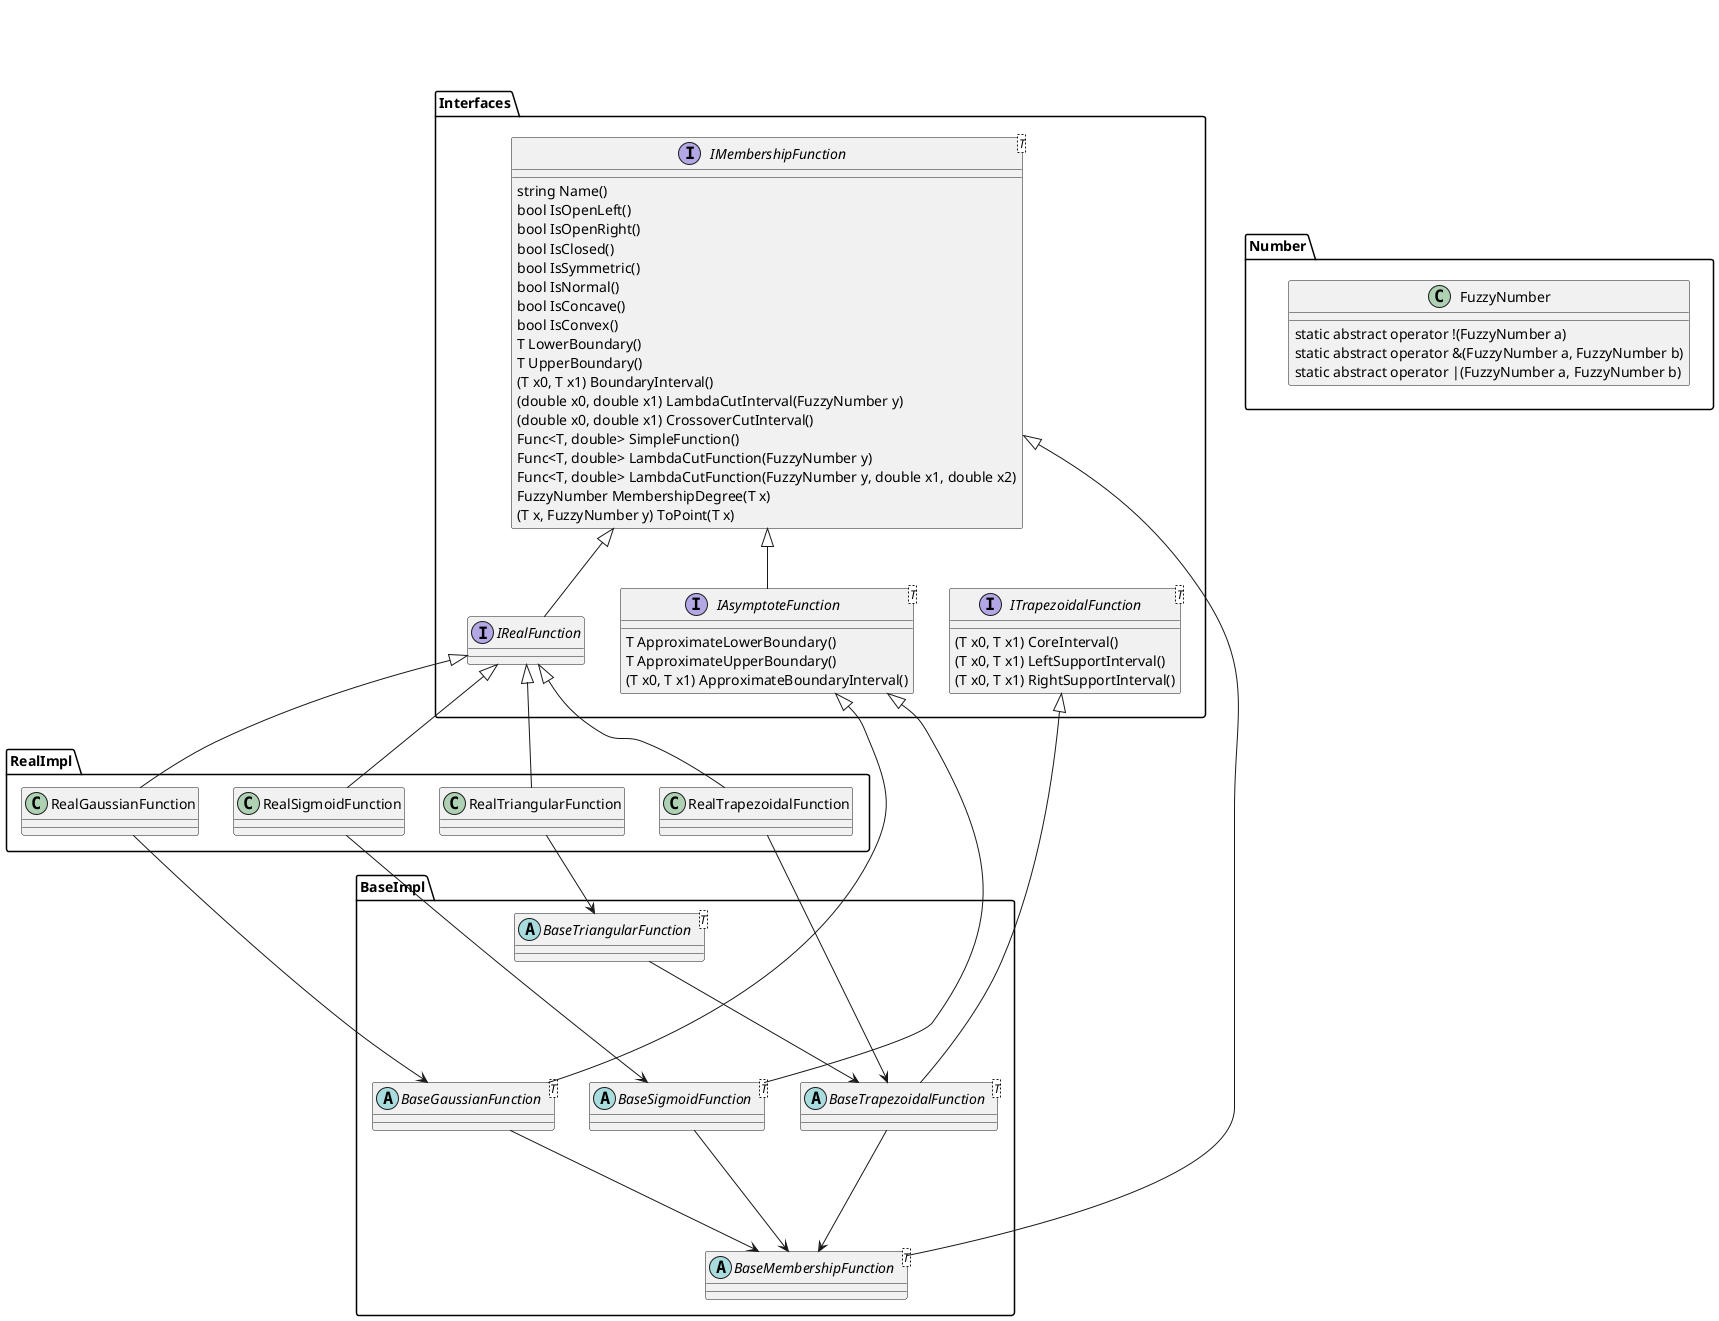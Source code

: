 ﻿@startuml

namespace Number {

class FuzzyNumber {
static abstract operator !(FuzzyNumber a)
static abstract operator &(FuzzyNumber a, FuzzyNumber b)
static abstract operator |(FuzzyNumber a, FuzzyNumber b)
}

}

namespace Interfaces {

interface IMembershipFunction<T> {
string Name()
bool IsOpenLeft()
bool IsOpenRight()
bool IsClosed()
bool IsSymmetric()
bool IsNormal()
bool IsConcave()
bool IsConvex()
T LowerBoundary()
T UpperBoundary()
(T x0, T x1) BoundaryInterval()
(double x0, double x1) LambdaCutInterval(FuzzyNumber y)
(double x0, double x1) CrossoverCutInterval()
Func<T, double> SimpleFunction()
Func<T, double> LambdaCutFunction(FuzzyNumber y)
Func<T, double> LambdaCutFunction(FuzzyNumber y, double x1, double x2)
FuzzyNumber MembershipDegree(T x)
(T x, FuzzyNumber y) ToPoint(T x)
}

interface IRealFunction

interface ITrapezoidalFunction<T> {
(T x0, T x1) CoreInterval()
(T x0, T x1) LeftSupportInterval()
(T x0, T x1) RightSupportInterval()
}

interface IAsymptoteFunction<T> {
T ApproximateLowerBoundary()
T ApproximateUpperBoundary()
(T x0, T x1) ApproximateBoundaryInterval()
}

IRealFunction -[hidden] IAsymptoteFunction
IAsymptoteFunction -[hidden] ITrapezoidalFunction

}

Number -[hidden] Interfaces

namespace BaseImpl {

abstract class BaseMembershipFunction<T>
abstract class BaseGaussianFunction<T>
abstract class BaseSigmoidFunction<T>
abstract class BaseTrapezoidalFunction<T>
abstract class BaseTriangularFunction<T>

BaseGaussianFunction -[hidden] BaseSigmoidFunction
BaseSigmoidFunction -[hidden] BaseTrapezoidalFunction
}

namespace RealImpl {
class RealGaussianFunction
class RealSigmoidFunction
class RealTrapezoidalFunction
class RealTriangularFunction

RealGaussianFunction -[hidden] RealSigmoidFunction
RealSigmoidFunction -[hidden] RealTrapezoidalFunction
RealTrapezoidalFunction -[hidden] RealTriangularFunction
}

Interfaces.IMembershipFunction <|-- Interfaces.IRealFunction
Interfaces.IMembershipFunction <|-- Interfaces.IAsymptoteFunction

Interfaces.IMembershipFunction <|-- BaseImpl.BaseMembershipFunction

Interfaces.IAsymptoteFunction <|-- BaseImpl.BaseSigmoidFunction
Interfaces.IAsymptoteFunction <|-- BaseImpl.BaseGaussianFunction

Interfaces.ITrapezoidalFunction <|-- BaseImpl.BaseTrapezoidalFunction

Interfaces.IRealFunction <|-- RealImpl.RealSigmoidFunction
Interfaces.IRealFunction <|-- RealImpl.RealGaussianFunction
Interfaces.IRealFunction <|-- RealImpl.RealTrapezoidalFunction
Interfaces.IRealFunction <|-- RealImpl.RealTriangularFunction

BaseImpl.BaseTriangularFunction -d--> BaseImpl.BaseTrapezoidalFunction
BaseImpl.BaseSigmoidFunction -d--> BaseImpl.BaseMembershipFunction
BaseImpl.BaseGaussianFunction -d--> BaseImpl.BaseMembershipFunction
BaseImpl.BaseTrapezoidalFunction -d--> BaseImpl.BaseMembershipFunction

RealImpl.RealSigmoidFunction --> BaseImpl.BaseSigmoidFunction
RealImpl.RealGaussianFunction --> BaseImpl.BaseGaussianFunction
RealImpl.RealTrapezoidalFunction --> BaseImpl.BaseTrapezoidalFunction
RealImpl.RealTriangularFunction --> BaseImpl.BaseTriangularFunction

@enduml